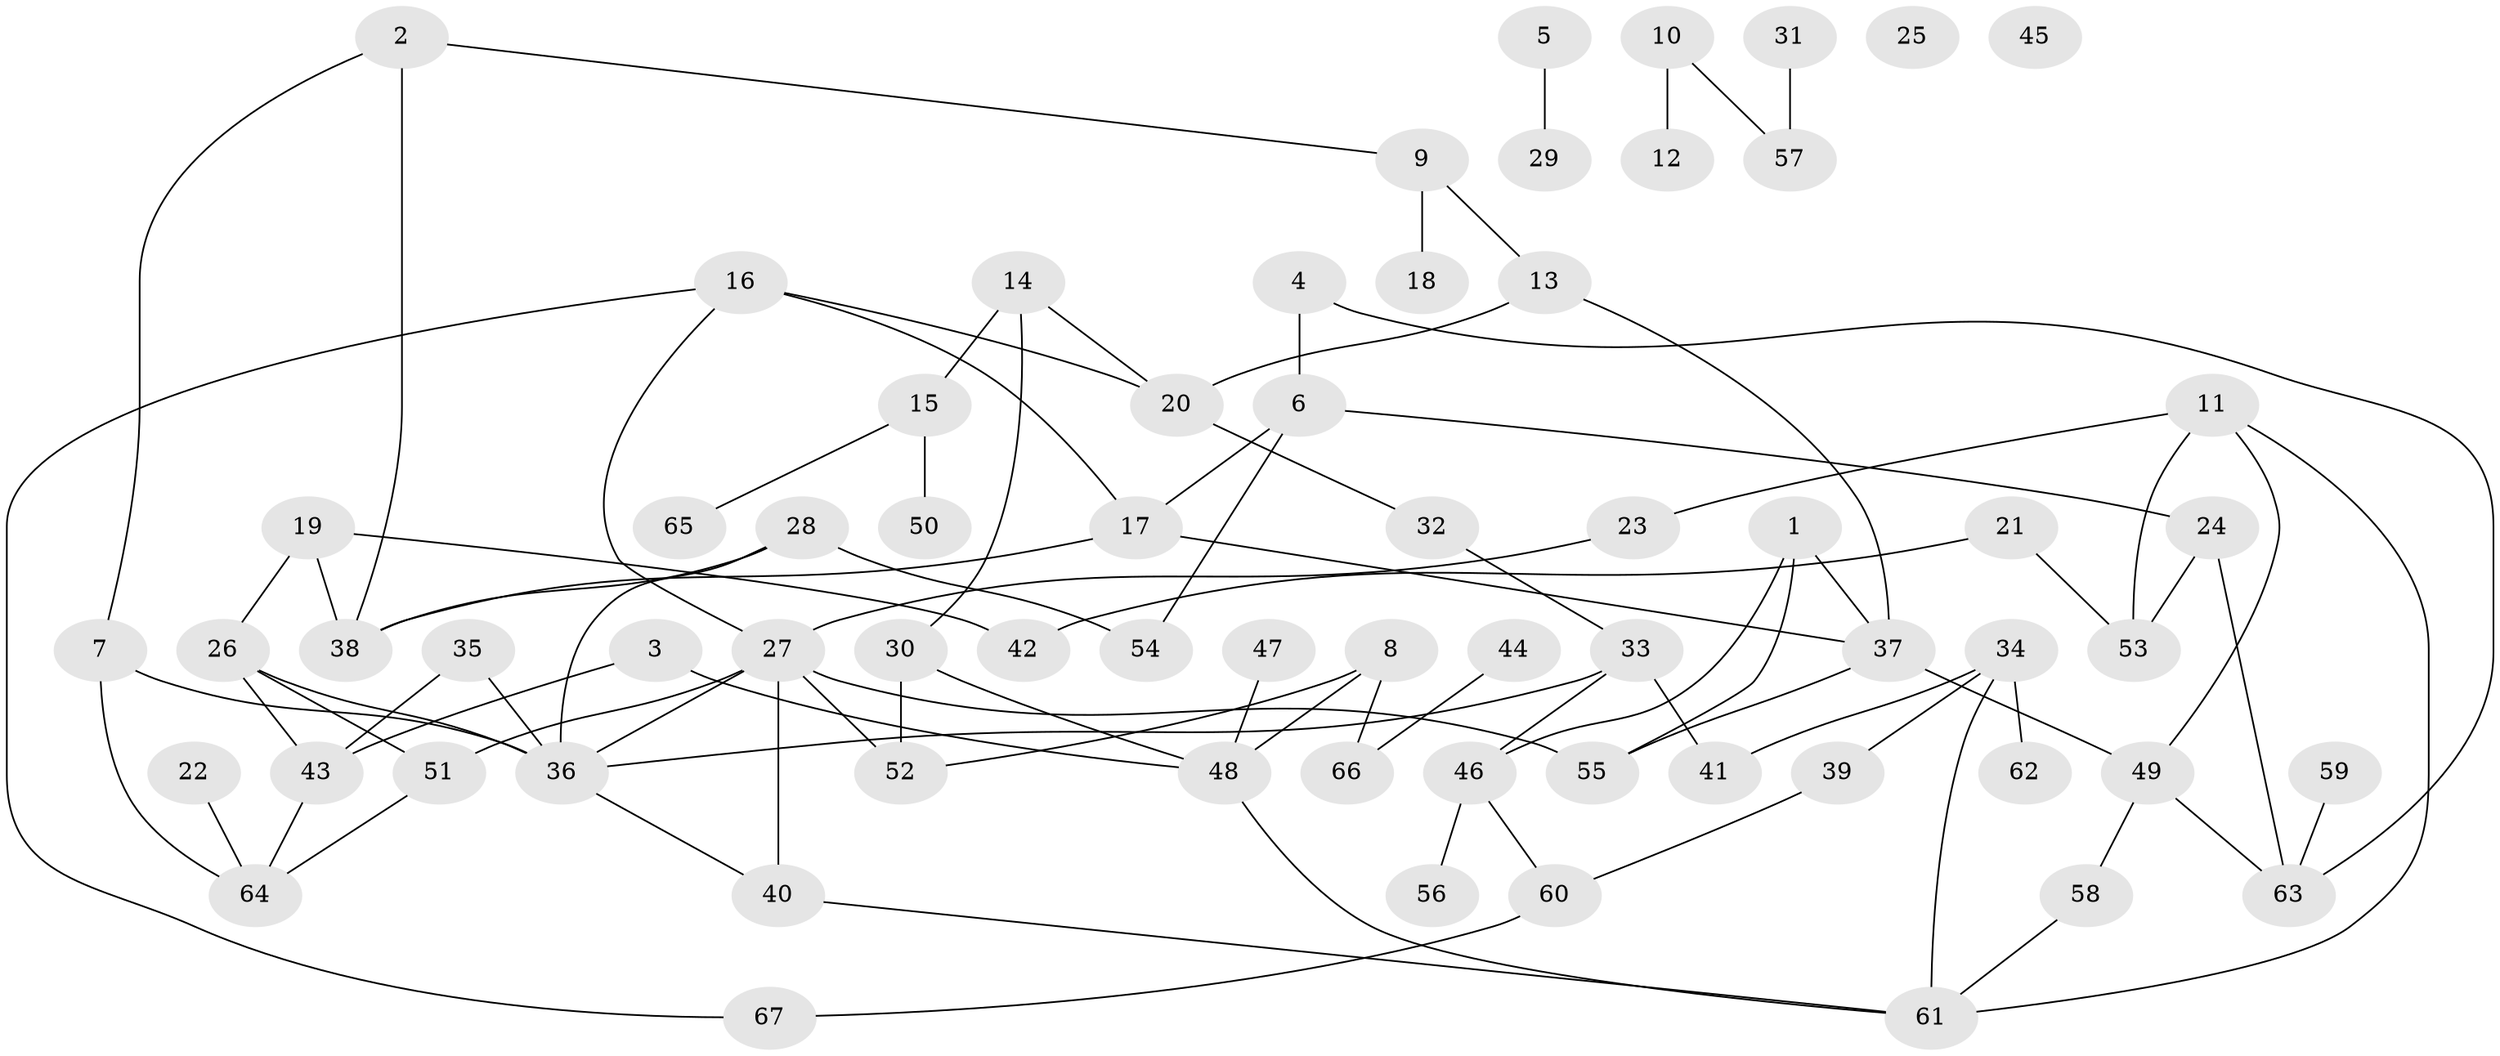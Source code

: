 // coarse degree distribution, {3: 0.2727272727272727, 2: 0.20454545454545456, 13: 0.022727272727272728, 4: 0.13636363636363635, 6: 0.022727272727272728, 5: 0.11363636363636363, 1: 0.22727272727272727}
// Generated by graph-tools (version 1.1) at 2025/48/03/04/25 22:48:32]
// undirected, 67 vertices, 91 edges
graph export_dot {
  node [color=gray90,style=filled];
  1;
  2;
  3;
  4;
  5;
  6;
  7;
  8;
  9;
  10;
  11;
  12;
  13;
  14;
  15;
  16;
  17;
  18;
  19;
  20;
  21;
  22;
  23;
  24;
  25;
  26;
  27;
  28;
  29;
  30;
  31;
  32;
  33;
  34;
  35;
  36;
  37;
  38;
  39;
  40;
  41;
  42;
  43;
  44;
  45;
  46;
  47;
  48;
  49;
  50;
  51;
  52;
  53;
  54;
  55;
  56;
  57;
  58;
  59;
  60;
  61;
  62;
  63;
  64;
  65;
  66;
  67;
  1 -- 37;
  1 -- 46;
  1 -- 55;
  2 -- 7;
  2 -- 9;
  2 -- 38;
  3 -- 43;
  3 -- 48;
  4 -- 6;
  4 -- 63;
  5 -- 29;
  6 -- 17;
  6 -- 24;
  6 -- 54;
  7 -- 36;
  7 -- 64;
  8 -- 48;
  8 -- 52;
  8 -- 66;
  9 -- 13;
  9 -- 18;
  10 -- 12;
  10 -- 57;
  11 -- 23;
  11 -- 49;
  11 -- 53;
  11 -- 61;
  13 -- 20;
  13 -- 37;
  14 -- 15;
  14 -- 20;
  14 -- 30;
  15 -- 50;
  15 -- 65;
  16 -- 17;
  16 -- 20;
  16 -- 27;
  16 -- 67;
  17 -- 37;
  17 -- 38;
  19 -- 26;
  19 -- 38;
  19 -- 42;
  20 -- 32;
  21 -- 42;
  21 -- 53;
  22 -- 64;
  23 -- 27;
  24 -- 53;
  24 -- 63;
  26 -- 36;
  26 -- 43;
  26 -- 51;
  27 -- 36;
  27 -- 40;
  27 -- 51;
  27 -- 52;
  27 -- 55;
  28 -- 36;
  28 -- 38;
  28 -- 54;
  30 -- 48;
  30 -- 52;
  31 -- 57;
  32 -- 33;
  33 -- 36;
  33 -- 41;
  33 -- 46;
  34 -- 39;
  34 -- 41;
  34 -- 61;
  34 -- 62;
  35 -- 36;
  35 -- 43;
  36 -- 40;
  37 -- 49;
  37 -- 55;
  39 -- 60;
  40 -- 61;
  43 -- 64;
  44 -- 66;
  46 -- 56;
  46 -- 60;
  47 -- 48;
  48 -- 61;
  49 -- 58;
  49 -- 63;
  51 -- 64;
  58 -- 61;
  59 -- 63;
  60 -- 67;
}
